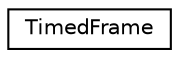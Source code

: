 digraph "Graphical Class Hierarchy"
{
 // INTERACTIVE_SVG=YES
  edge [fontname="Helvetica",fontsize="10",labelfontname="Helvetica",labelfontsize="10"];
  node [fontname="Helvetica",fontsize="10",shape=record];
  rankdir="LR";
  Node1 [label="TimedFrame",height=0.2,width=0.4,color="black", fillcolor="white", style="filled",URL="$class_timed_frame.html"];
}
